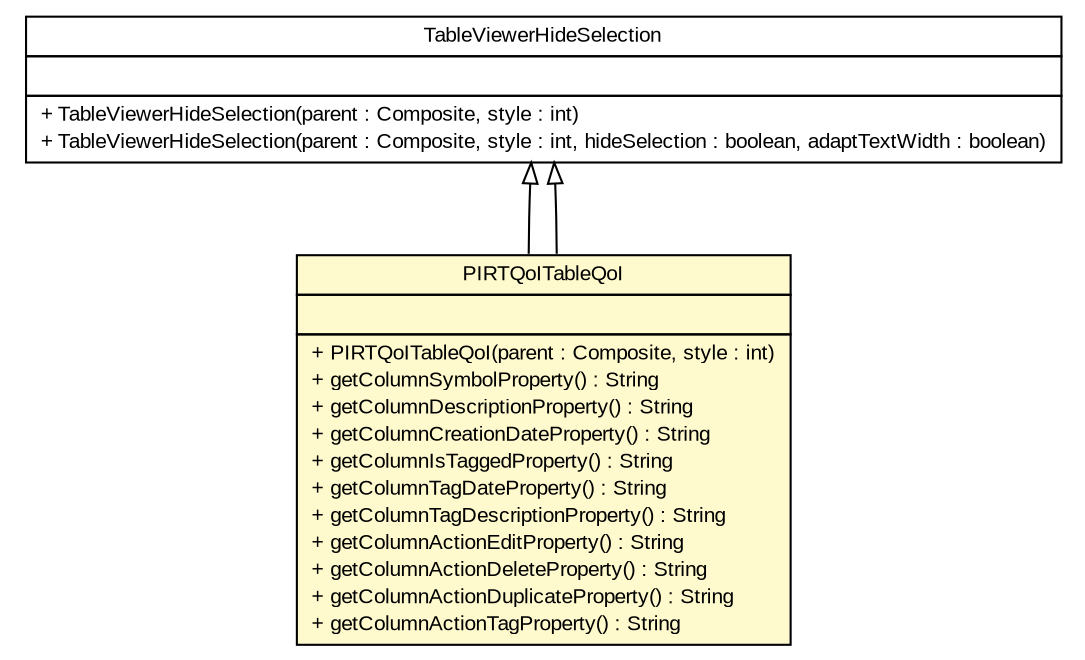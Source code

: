 #!/usr/local/bin/dot
#
# Class diagram 
# Generated by UMLGraph version R5_6-24-gf6e263 (http://www.umlgraph.org/)
#

digraph G {
	edge [fontname="arial",fontsize=10,labelfontname="arial",labelfontsize=10];
	node [fontname="arial",fontsize=10,shape=plaintext];
	nodesep=0.25;
	ranksep=0.5;
	// gov.sandia.cf.parts.viewer.PIRTQoITableQoI
	c341288 [label=<<table title="gov.sandia.cf.parts.viewer.PIRTQoITableQoI" border="0" cellborder="1" cellspacing="0" cellpadding="2" port="p" bgcolor="lemonChiffon" href="./PIRTQoITableQoI.html">
		<tr><td><table border="0" cellspacing="0" cellpadding="1">
<tr><td align="center" balign="center"> PIRTQoITableQoI </td></tr>
		</table></td></tr>
		<tr><td><table border="0" cellspacing="0" cellpadding="1">
<tr><td align="left" balign="left">  </td></tr>
		</table></td></tr>
		<tr><td><table border="0" cellspacing="0" cellpadding="1">
<tr><td align="left" balign="left"> + PIRTQoITableQoI(parent : Composite, style : int) </td></tr>
<tr><td align="left" balign="left"> + getColumnSymbolProperty() : String </td></tr>
<tr><td align="left" balign="left"> + getColumnDescriptionProperty() : String </td></tr>
<tr><td align="left" balign="left"> + getColumnCreationDateProperty() : String </td></tr>
<tr><td align="left" balign="left"> + getColumnIsTaggedProperty() : String </td></tr>
<tr><td align="left" balign="left"> + getColumnTagDateProperty() : String </td></tr>
<tr><td align="left" balign="left"> + getColumnTagDescriptionProperty() : String </td></tr>
<tr><td align="left" balign="left"> + getColumnActionEditProperty() : String </td></tr>
<tr><td align="left" balign="left"> + getColumnActionDeleteProperty() : String </td></tr>
<tr><td align="left" balign="left"> + getColumnActionDuplicateProperty() : String </td></tr>
<tr><td align="left" balign="left"> + getColumnActionTagProperty() : String </td></tr>
		</table></td></tr>
		</table>>, URL="./PIRTQoITableQoI.html", fontname="arial", fontcolor="black", fontsize=10.0];
	// gov.sandia.cf.parts.viewer.TableViewerHideSelection
	c341292 [label=<<table title="gov.sandia.cf.parts.viewer.TableViewerHideSelection" border="0" cellborder="1" cellspacing="0" cellpadding="2" port="p" href="./TableViewerHideSelection.html">
		<tr><td><table border="0" cellspacing="0" cellpadding="1">
<tr><td align="center" balign="center"> TableViewerHideSelection </td></tr>
		</table></td></tr>
		<tr><td><table border="0" cellspacing="0" cellpadding="1">
<tr><td align="left" balign="left">  </td></tr>
		</table></td></tr>
		<tr><td><table border="0" cellspacing="0" cellpadding="1">
<tr><td align="left" balign="left"> + TableViewerHideSelection(parent : Composite, style : int) </td></tr>
<tr><td align="left" balign="left"> + TableViewerHideSelection(parent : Composite, style : int, hideSelection : boolean, adaptTextWidth : boolean) </td></tr>
		</table></td></tr>
		</table>>, URL="./TableViewerHideSelection.html", fontname="arial", fontcolor="black", fontsize=10.0];
	//gov.sandia.cf.parts.viewer.PIRTQoITableQoI extends gov.sandia.cf.parts.viewer.TableViewerHideSelection
	c341292:p -> c341288:p [dir=back,arrowtail=empty];
	//gov.sandia.cf.parts.viewer.PIRTQoITableQoI extends gov.sandia.cf.parts.viewer.TableViewerHideSelection
	c341292:p -> c341288:p [dir=back,arrowtail=empty];
}

